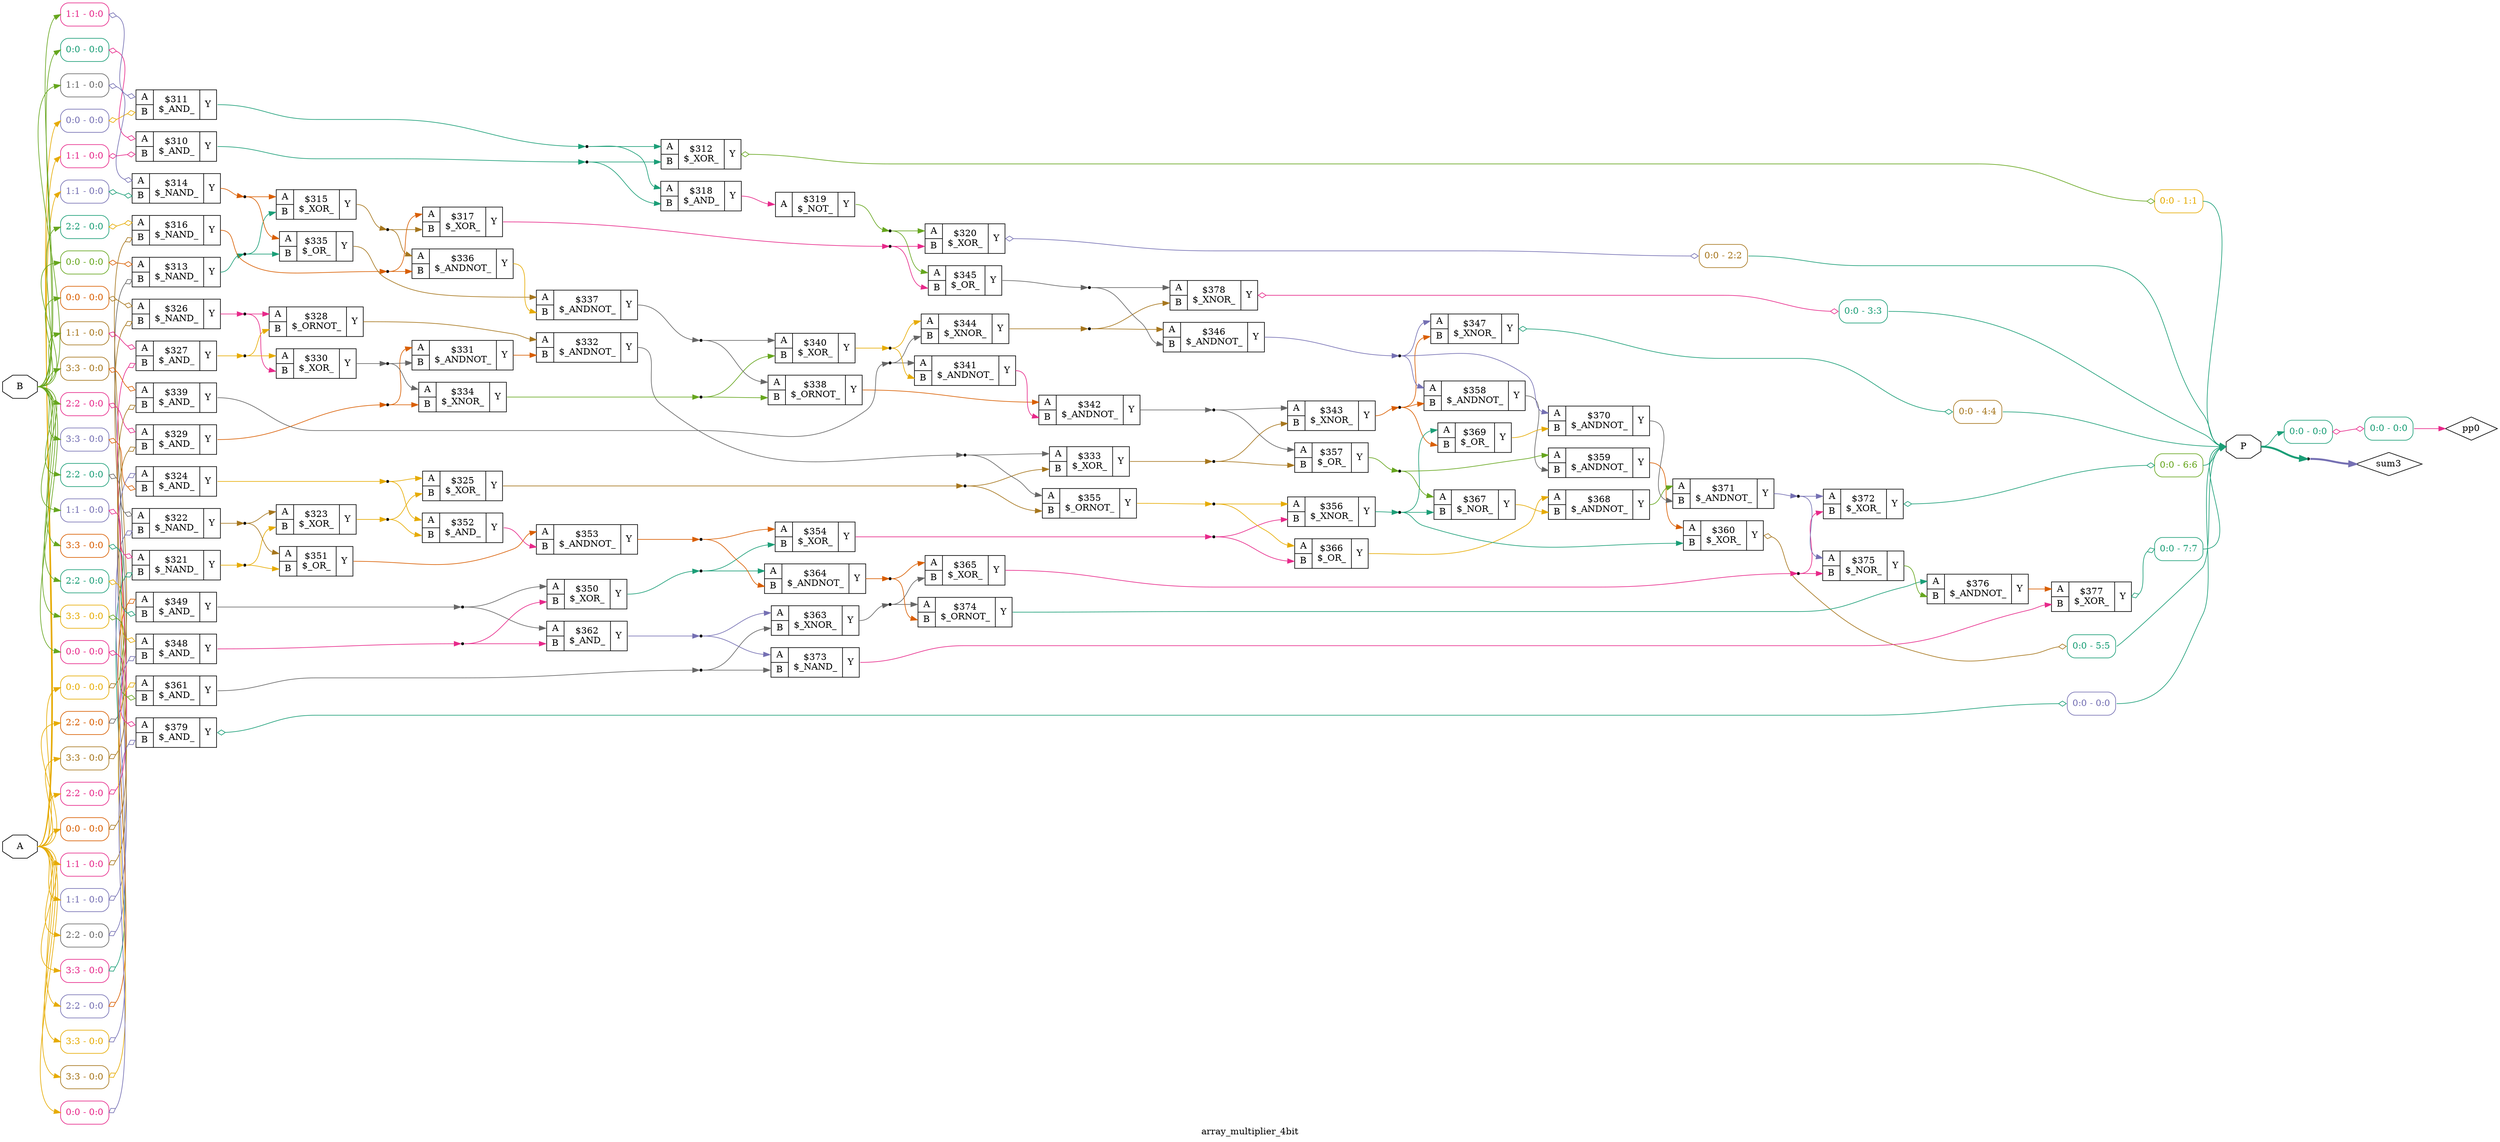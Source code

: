 digraph "array_multiplier_4bit" {
label="array_multiplier_4bit";
rankdir="LR";
remincross=true;
n63 [ shape=octagon, label="A", color="black", fontcolor="black"];
n64 [ shape=octagon, label="B", color="black", fontcolor="black"];
n65 [ shape=octagon, label="P", color="black", fontcolor="black"];
n66 [ shape=diamond, label="pp0", color="black", fontcolor="black"];
n67 [ shape=diamond, label="sum3", color="black", fontcolor="black"];
c69 [ shape=record, label="{{<p63> A|<p64> B}|$310\n$_AND_|{<p68> Y}}",  ];
x0 [ shape=record, style=rounded, label="<s0> 0:0 - 0:0 ", colorscheme="dark28", color="1", fontcolor="1" ];
x0:e -> c69:p63:w [arrowhead=odiamond, arrowtail=odiamond, dir=both, colorscheme="dark28", color="4", fontcolor="4", label=""];
x1 [ shape=record, style=rounded, label="<s0> 1:1 - 0:0 ", colorscheme="dark28", color="4", fontcolor="4" ];
x1:e -> c69:p64:w [arrowhead=odiamond, arrowtail=odiamond, dir=both, colorscheme="dark28", color="4", fontcolor="4", label=""];
c70 [ shape=record, label="{{<p63> A|<p64> B}|$311\n$_AND_|{<p68> Y}}",  ];
x2 [ shape=record, style=rounded, label="<s0> 1:1 - 0:0 ", colorscheme="dark28", color="4", fontcolor="4" ];
x2:e -> c70:p63:w [arrowhead=odiamond, arrowtail=odiamond, dir=both, colorscheme="dark28", color="3", fontcolor="3", label=""];
x3 [ shape=record, style=rounded, label="<s0> 0:0 - 0:0 ", colorscheme="dark28", color="3", fontcolor="3" ];
x3:e -> c70:p64:w [arrowhead=odiamond, arrowtail=odiamond, dir=both, colorscheme="dark28", color="6", fontcolor="6", label=""];
c71 [ shape=record, label="{{<p63> A|<p64> B}|$312\n$_XOR_|{<p68> Y}}",  ];
x4 [ shape=record, style=rounded, label="<s0> 0:0 - 1:1 ", colorscheme="dark28", color="6", fontcolor="6" ];
c71:p68:e -> x4:w [arrowhead=odiamond, arrowtail=odiamond, dir=both, colorscheme="dark28", color="5", fontcolor="5", label=""];
c72 [ shape=record, label="{{<p63> A|<p64> B}|$313\n$_NAND_|{<p68> Y}}",  ];
x5 [ shape=record, style=rounded, label="<s0> 0:0 - 0:0 ", colorscheme="dark28", color="5", fontcolor="5" ];
x5:e -> c72:p63:w [arrowhead=odiamond, arrowtail=odiamond, dir=both, colorscheme="dark28", color="2", fontcolor="2", label=""];
x6 [ shape=record, style=rounded, label="<s0> 2:2 - 0:0 ", colorscheme="dark28", color="2", fontcolor="2" ];
x6:e -> c72:p64:w [arrowhead=odiamond, arrowtail=odiamond, dir=both, colorscheme="dark28", color="8", fontcolor="8", label=""];
c73 [ shape=record, label="{{<p63> A|<p64> B}|$314\n$_NAND_|{<p68> Y}}",  ];
x7 [ shape=record, style=rounded, label="<s0> 1:1 - 0:0 ", colorscheme="dark28", color="8", fontcolor="8" ];
x7:e -> c73:p63:w [arrowhead=odiamond, arrowtail=odiamond, dir=both, colorscheme="dark28", color="3", fontcolor="3", label=""];
x8 [ shape=record, style=rounded, label="<s0> 1:1 - 0:0 ", colorscheme="dark28", color="3", fontcolor="3" ];
x8:e -> c73:p64:w [arrowhead=odiamond, arrowtail=odiamond, dir=both, colorscheme="dark28", color="1", fontcolor="1", label=""];
c74 [ shape=record, label="{{<p63> A|<p64> B}|$315\n$_XOR_|{<p68> Y}}",  ];
c75 [ shape=record, label="{{<p63> A|<p64> B}|$316\n$_NAND_|{<p68> Y}}",  ];
x9 [ shape=record, style=rounded, label="<s0> 2:2 - 0:0 ", colorscheme="dark28", color="1", fontcolor="1" ];
x9:e -> c75:p63:w [arrowhead=odiamond, arrowtail=odiamond, dir=both, colorscheme="dark28", color="6", fontcolor="6", label=""];
x10 [ shape=record, style=rounded, label="<s0> 0:0 - 0:0 ", colorscheme="dark28", color="6", fontcolor="6" ];
x10:e -> c75:p64:w [arrowhead=odiamond, arrowtail=odiamond, dir=both, colorscheme="dark28", color="7", fontcolor="7", label=""];
c76 [ shape=record, label="{{<p63> A|<p64> B}|$317\n$_XOR_|{<p68> Y}}",  ];
c77 [ shape=record, label="{{<p63> A|<p64> B}|$318\n$_AND_|{<p68> Y}}",  ];
c78 [ shape=record, label="{{<p63> A}|$319\n$_NOT_|{<p68> Y}}",  ];
c79 [ shape=record, label="{{<p63> A|<p64> B}|$320\n$_XOR_|{<p68> Y}}",  ];
x11 [ shape=record, style=rounded, label="<s0> 0:0 - 2:2 ", colorscheme="dark28", color="7", fontcolor="7" ];
c79:p68:e -> x11:w [arrowhead=odiamond, arrowtail=odiamond, dir=both, colorscheme="dark28", color="3", fontcolor="3", label=""];
c80 [ shape=record, label="{{<p63> A|<p64> B}|$321\n$_NAND_|{<p68> Y}}",  ];
x12 [ shape=record, style=rounded, label="<s0> 1:1 - 0:0 ", colorscheme="dark28", color="3", fontcolor="3" ];
x12:e -> c80:p63:w [arrowhead=odiamond, arrowtail=odiamond, dir=both, colorscheme="dark28", color="4", fontcolor="4", label=""];
x13 [ shape=record, style=rounded, label="<s0> 3:3 - 0:0 ", colorscheme="dark28", color="4", fontcolor="4" ];
x13:e -> c80:p64:w [arrowhead=odiamond, arrowtail=odiamond, dir=both, colorscheme="dark28", color="1", fontcolor="1", label=""];
c81 [ shape=record, label="{{<p63> A|<p64> B}|$322\n$_NAND_|{<p68> Y}}",  ];
x14 [ shape=record, style=rounded, label="<s0> 2:2 - 0:0 ", colorscheme="dark28", color="1", fontcolor="1" ];
x14:e -> c81:p63:w [arrowhead=odiamond, arrowtail=odiamond, dir=both, colorscheme="dark28", color="8", fontcolor="8", label=""];
x15 [ shape=record, style=rounded, label="<s0> 2:2 - 0:0 ", colorscheme="dark28", color="8", fontcolor="8" ];
x15:e -> c81:p64:w [arrowhead=odiamond, arrowtail=odiamond, dir=both, colorscheme="dark28", color="3", fontcolor="3", label=""];
c82 [ shape=record, label="{{<p63> A|<p64> B}|$323\n$_XOR_|{<p68> Y}}",  ];
c83 [ shape=record, label="{{<p63> A|<p64> B}|$324\n$_AND_|{<p68> Y}}",  ];
x16 [ shape=record, style=rounded, label="<s0> 1:1 - 0:0 ", colorscheme="dark28", color="3", fontcolor="3" ];
x16:e -> c83:p63:w [arrowhead=odiamond, arrowtail=odiamond, dir=both, colorscheme="dark28", color="3", fontcolor="3", label=""];
x17 [ shape=record, style=rounded, label="<s0> 3:3 - 0:0 ", colorscheme="dark28", color="3", fontcolor="3" ];
x17:e -> c83:p64:w [arrowhead=odiamond, arrowtail=odiamond, dir=both, colorscheme="dark28", color="2", fontcolor="2", label=""];
c84 [ shape=record, label="{{<p63> A|<p64> B}|$325\n$_XOR_|{<p68> Y}}",  ];
c85 [ shape=record, label="{{<p63> A|<p64> B}|$326\n$_NAND_|{<p68> Y}}",  ];
x18 [ shape=record, style=rounded, label="<s0> 0:0 - 0:0 ", colorscheme="dark28", color="2", fontcolor="2" ];
x18:e -> c85:p63:w [arrowhead=odiamond, arrowtail=odiamond, dir=both, colorscheme="dark28", color="7", fontcolor="7", label=""];
x19 [ shape=record, style=rounded, label="<s0> 3:3 - 0:0 ", colorscheme="dark28", color="7", fontcolor="7" ];
x19:e -> c85:p64:w [arrowhead=odiamond, arrowtail=odiamond, dir=both, colorscheme="dark28", color="7", fontcolor="7", label=""];
c86 [ shape=record, label="{{<p63> A|<p64> B}|$327\n$_AND_|{<p68> Y}}",  ];
x20 [ shape=record, style=rounded, label="<s0> 1:1 - 0:0 ", colorscheme="dark28", color="7", fontcolor="7" ];
x20:e -> c86:p63:w [arrowhead=odiamond, arrowtail=odiamond, dir=both, colorscheme="dark28", color="4", fontcolor="4", label=""];
x21 [ shape=record, style=rounded, label="<s0> 2:2 - 0:0 ", colorscheme="dark28", color="4", fontcolor="4" ];
x21:e -> c86:p64:w [arrowhead=odiamond, arrowtail=odiamond, dir=both, colorscheme="dark28", color="4", fontcolor="4", label=""];
c87 [ shape=record, label="{{<p63> A|<p64> B}|$328\n$_ORNOT_|{<p68> Y}}",  ];
c88 [ shape=record, label="{{<p63> A|<p64> B}|$329\n$_AND_|{<p68> Y}}",  ];
x22 [ shape=record, style=rounded, label="<s0> 2:2 - 0:0 ", colorscheme="dark28", color="4", fontcolor="4" ];
x22:e -> c88:p63:w [arrowhead=odiamond, arrowtail=odiamond, dir=both, colorscheme="dark28", color="4", fontcolor="4", label=""];
x23 [ shape=record, style=rounded, label="<s0> 1:1 - 0:0 ", colorscheme="dark28", color="4", fontcolor="4" ];
x23:e -> c88:p64:w [arrowhead=odiamond, arrowtail=odiamond, dir=both, colorscheme="dark28", color="7", fontcolor="7", label=""];
c89 [ shape=record, label="{{<p63> A|<p64> B}|$330\n$_XOR_|{<p68> Y}}",  ];
c90 [ shape=record, label="{{<p63> A|<p64> B}|$331\n$_ANDNOT_|{<p68> Y}}",  ];
c91 [ shape=record, label="{{<p63> A|<p64> B}|$332\n$_ANDNOT_|{<p68> Y}}",  ];
c92 [ shape=record, label="{{<p63> A|<p64> B}|$333\n$_XOR_|{<p68> Y}}",  ];
c93 [ shape=record, label="{{<p63> A|<p64> B}|$334\n$_XNOR_|{<p68> Y}}",  ];
c94 [ shape=record, label="{{<p63> A|<p64> B}|$335\n$_OR_|{<p68> Y}}",  ];
c95 [ shape=record, label="{{<p63> A|<p64> B}|$336\n$_ANDNOT_|{<p68> Y}}",  ];
c96 [ shape=record, label="{{<p63> A|<p64> B}|$337\n$_ANDNOT_|{<p68> Y}}",  ];
c97 [ shape=record, label="{{<p63> A|<p64> B}|$338\n$_ORNOT_|{<p68> Y}}",  ];
c98 [ shape=record, label="{{<p63> A|<p64> B}|$339\n$_AND_|{<p68> Y}}",  ];
x24 [ shape=record, style=rounded, label="<s0> 3:3 - 0:0 ", colorscheme="dark28", color="7", fontcolor="7" ];
x24:e -> c98:p63:w [arrowhead=odiamond, arrowtail=odiamond, dir=both, colorscheme="dark28", color="2", fontcolor="2", label=""];
x25 [ shape=record, style=rounded, label="<s0> 0:0 - 0:0 ", colorscheme="dark28", color="2", fontcolor="2" ];
x25:e -> c98:p64:w [arrowhead=odiamond, arrowtail=odiamond, dir=both, colorscheme="dark28", color="7", fontcolor="7", label=""];
c99 [ shape=record, label="{{<p63> A|<p64> B}|$340\n$_XOR_|{<p68> Y}}",  ];
c100 [ shape=record, label="{{<p63> A|<p64> B}|$341\n$_ANDNOT_|{<p68> Y}}",  ];
c101 [ shape=record, label="{{<p63> A|<p64> B}|$342\n$_ANDNOT_|{<p68> Y}}",  ];
c102 [ shape=record, label="{{<p63> A|<p64> B}|$343\n$_XNOR_|{<p68> Y}}",  ];
c103 [ shape=record, label="{{<p63> A|<p64> B}|$344\n$_XNOR_|{<p68> Y}}",  ];
c104 [ shape=record, label="{{<p63> A|<p64> B}|$345\n$_OR_|{<p68> Y}}",  ];
c105 [ shape=record, label="{{<p63> A|<p64> B}|$346\n$_ANDNOT_|{<p68> Y}}",  ];
c106 [ shape=record, label="{{<p63> A|<p64> B}|$347\n$_XNOR_|{<p68> Y}}",  ];
x26 [ shape=record, style=rounded, label="<s0> 0:0 - 4:4 ", colorscheme="dark28", color="7", fontcolor="7" ];
c106:p68:e -> x26:w [arrowhead=odiamond, arrowtail=odiamond, dir=both, colorscheme="dark28", color="1", fontcolor="1", label=""];
c107 [ shape=record, label="{{<p63> A|<p64> B}|$348\n$_AND_|{<p68> Y}}",  ];
x27 [ shape=record, style=rounded, label="<s0> 2:2 - 0:0 ", colorscheme="dark28", color="1", fontcolor="1" ];
x27:e -> c107:p63:w [arrowhead=odiamond, arrowtail=odiamond, dir=both, colorscheme="dark28", color="6", fontcolor="6", label=""];
x28 [ shape=record, style=rounded, label="<s0> 3:3 - 0:0 ", colorscheme="dark28", color="6", fontcolor="6" ];
x28:e -> c107:p64:w [arrowhead=odiamond, arrowtail=odiamond, dir=both, colorscheme="dark28", color="3", fontcolor="3", label=""];
c108 [ shape=record, label="{{<p63> A|<p64> B}|$349\n$_AND_|{<p68> Y}}",  ];
x29 [ shape=record, style=rounded, label="<s0> 2:2 - 0:0 ", colorscheme="dark28", color="3", fontcolor="3" ];
x29:e -> c108:p63:w [arrowhead=odiamond, arrowtail=odiamond, dir=both, colorscheme="dark28", color="2", fontcolor="2", label=""];
x30 [ shape=record, style=rounded, label="<s0> 3:3 - 0:0 ", colorscheme="dark28", color="2", fontcolor="2" ];
x30:e -> c108:p64:w [arrowhead=odiamond, arrowtail=odiamond, dir=both, colorscheme="dark28", color="1", fontcolor="1", label=""];
c109 [ shape=record, label="{{<p63> A|<p64> B}|$350\n$_XOR_|{<p68> Y}}",  ];
c110 [ shape=record, label="{{<p63> A|<p64> B}|$351\n$_OR_|{<p68> Y}}",  ];
c111 [ shape=record, label="{{<p63> A|<p64> B}|$352\n$_AND_|{<p68> Y}}",  ];
c112 [ shape=record, label="{{<p63> A|<p64> B}|$353\n$_ANDNOT_|{<p68> Y}}",  ];
c113 [ shape=record, label="{{<p63> A|<p64> B}|$354\n$_XOR_|{<p68> Y}}",  ];
c114 [ shape=record, label="{{<p63> A|<p64> B}|$355\n$_ORNOT_|{<p68> Y}}",  ];
c115 [ shape=record, label="{{<p63> A|<p64> B}|$356\n$_XNOR_|{<p68> Y}}",  ];
c116 [ shape=record, label="{{<p63> A|<p64> B}|$357\n$_OR_|{<p68> Y}}",  ];
c117 [ shape=record, label="{{<p63> A|<p64> B}|$358\n$_ANDNOT_|{<p68> Y}}",  ];
c118 [ shape=record, label="{{<p63> A|<p64> B}|$359\n$_ANDNOT_|{<p68> Y}}",  ];
c119 [ shape=record, label="{{<p63> A|<p64> B}|$360\n$_XOR_|{<p68> Y}}",  ];
x31 [ shape=record, style=rounded, label="<s0> 0:0 - 5:5 ", colorscheme="dark28", color="1", fontcolor="1" ];
c119:p68:e -> x31:w [arrowhead=odiamond, arrowtail=odiamond, dir=both, colorscheme="dark28", color="7", fontcolor="7", label=""];
c120 [ shape=record, label="{{<p63> A|<p64> B}|$361\n$_AND_|{<p68> Y}}",  ];
x32 [ shape=record, style=rounded, label="<s0> 3:3 - 0:0 ", colorscheme="dark28", color="7", fontcolor="7" ];
x32:e -> c120:p63:w [arrowhead=odiamond, arrowtail=odiamond, dir=both, colorscheme="dark28", color="6", fontcolor="6", label=""];
x33 [ shape=record, style=rounded, label="<s0> 3:3 - 0:0 ", colorscheme="dark28", color="6", fontcolor="6" ];
x33:e -> c120:p64:w [arrowhead=odiamond, arrowtail=odiamond, dir=both, colorscheme="dark28", color="5", fontcolor="5", label=""];
c121 [ shape=record, label="{{<p63> A|<p64> B}|$362\n$_AND_|{<p68> Y}}",  ];
c122 [ shape=record, label="{{<p63> A|<p64> B}|$363\n$_XNOR_|{<p68> Y}}",  ];
c123 [ shape=record, label="{{<p63> A|<p64> B}|$364\n$_ANDNOT_|{<p68> Y}}",  ];
c124 [ shape=record, label="{{<p63> A|<p64> B}|$365\n$_XOR_|{<p68> Y}}",  ];
c125 [ shape=record, label="{{<p63> A|<p64> B}|$366\n$_OR_|{<p68> Y}}",  ];
c126 [ shape=record, label="{{<p63> A|<p64> B}|$367\n$_NOR_|{<p68> Y}}",  ];
c127 [ shape=record, label="{{<p63> A|<p64> B}|$368\n$_ANDNOT_|{<p68> Y}}",  ];
c128 [ shape=record, label="{{<p63> A|<p64> B}|$369\n$_OR_|{<p68> Y}}",  ];
c129 [ shape=record, label="{{<p63> A|<p64> B}|$370\n$_ANDNOT_|{<p68> Y}}",  ];
c130 [ shape=record, label="{{<p63> A|<p64> B}|$371\n$_ANDNOT_|{<p68> Y}}",  ];
c131 [ shape=record, label="{{<p63> A|<p64> B}|$372\n$_XOR_|{<p68> Y}}",  ];
x34 [ shape=record, style=rounded, label="<s0> 0:0 - 6:6 ", colorscheme="dark28", color="5", fontcolor="5" ];
c131:p68:e -> x34:w [arrowhead=odiamond, arrowtail=odiamond, dir=both, colorscheme="dark28", color="1", fontcolor="1", label=""];
c132 [ shape=record, label="{{<p63> A|<p64> B}|$373\n$_NAND_|{<p68> Y}}",  ];
c133 [ shape=record, label="{{<p63> A|<p64> B}|$374\n$_ORNOT_|{<p68> Y}}",  ];
c134 [ shape=record, label="{{<p63> A|<p64> B}|$375\n$_NOR_|{<p68> Y}}",  ];
c135 [ shape=record, label="{{<p63> A|<p64> B}|$376\n$_ANDNOT_|{<p68> Y}}",  ];
c136 [ shape=record, label="{{<p63> A|<p64> B}|$377\n$_XOR_|{<p68> Y}}",  ];
x35 [ shape=record, style=rounded, label="<s0> 0:0 - 7:7 ", colorscheme="dark28", color="1", fontcolor="1" ];
c136:p68:e -> x35:w [arrowhead=odiamond, arrowtail=odiamond, dir=both, colorscheme="dark28", color="1", fontcolor="1", label=""];
c137 [ shape=record, label="{{<p63> A|<p64> B}|$378\n$_XNOR_|{<p68> Y}}",  ];
x36 [ shape=record, style=rounded, label="<s0> 0:0 - 3:3 ", colorscheme="dark28", color="1", fontcolor="1" ];
c137:p68:e -> x36:w [arrowhead=odiamond, arrowtail=odiamond, dir=both, colorscheme="dark28", color="4", fontcolor="4", label=""];
c138 [ shape=record, label="{{<p63> A|<p64> B}|$379\n$_AND_|{<p68> Y}}",  ];
x37 [ shape=record, style=rounded, label="<s0> 0:0 - 0:0 ", colorscheme="dark28", color="4", fontcolor="4" ];
x37:e -> c138:p63:w [arrowhead=odiamond, arrowtail=odiamond, dir=both, colorscheme="dark28", color="4", fontcolor="4", label=""];
x38 [ shape=record, style=rounded, label="<s0> 0:0 - 0:0 ", colorscheme="dark28", color="4", fontcolor="4" ];
x38:e -> c138:p64:w [arrowhead=odiamond, arrowtail=odiamond, dir=both, colorscheme="dark28", color="3", fontcolor="3", label=""];
x39 [ shape=record, style=rounded, label="<s0> 0:0 - 0:0 ", colorscheme="dark28", color="3", fontcolor="3" ];
c138:p68:e -> x39:w [arrowhead=odiamond, arrowtail=odiamond, dir=both, colorscheme="dark28", color="1", fontcolor="1", label=""];
x40 [ shape=record, style=rounded, label="<s0> 0:0 - 0:0 ", colorscheme="dark28", color="1", fontcolor="1" ];
x41 [ shape=record, style=rounded, label="<s0> 0:0 - 0:0 ", colorscheme="dark28", color="1", fontcolor="1" ];
x40:e -> x41:w [arrowhead=odiamond, arrowtail=odiamond, dir=both, colorscheme="dark28", color="4", fontcolor="4", label=""];
x42 [shape=point, ];
n1 [ shape=point ];
c69:p68:e -> n1:w [colorscheme="dark28", color="1", fontcolor="1", label=""];
n1:e -> c71:p64:w [colorscheme="dark28", color="1", fontcolor="1", label=""];
n1:e -> c77:p64:w [colorscheme="dark28", color="1", fontcolor="1", label=""];
n10 [ shape=point ];
c80:p68:e -> n10:w [colorscheme="dark28", color="6", fontcolor="6", label=""];
n10:e -> c110:p64:w [colorscheme="dark28", color="6", fontcolor="6", label=""];
n10:e -> c82:p64:w [colorscheme="dark28", color="6", fontcolor="6", label=""];
n11 [ shape=point ];
c81:p68:e -> n11:w [colorscheme="dark28", color="7", fontcolor="7", label=""];
n11:e -> c110:p63:w [colorscheme="dark28", color="7", fontcolor="7", label=""];
n11:e -> c82:p63:w [colorscheme="dark28", color="7", fontcolor="7", label=""];
n12 [ shape=point ];
c82:p68:e -> n12:w [colorscheme="dark28", color="6", fontcolor="6", label=""];
n12:e -> c111:p64:w [colorscheme="dark28", color="6", fontcolor="6", label=""];
n12:e -> c84:p64:w [colorscheme="dark28", color="6", fontcolor="6", label=""];
n13 [ shape=point ];
c83:p68:e -> n13:w [colorscheme="dark28", color="6", fontcolor="6", label=""];
n13:e -> c111:p63:w [colorscheme="dark28", color="6", fontcolor="6", label=""];
n13:e -> c84:p63:w [colorscheme="dark28", color="6", fontcolor="6", label=""];
n14 [ shape=point ];
c84:p68:e -> n14:w [colorscheme="dark28", color="7", fontcolor="7", label=""];
n14:e -> c114:p64:w [colorscheme="dark28", color="7", fontcolor="7", label=""];
n14:e -> c92:p64:w [colorscheme="dark28", color="7", fontcolor="7", label=""];
n15 [ shape=point ];
c85:p68:e -> n15:w [colorscheme="dark28", color="4", fontcolor="4", label=""];
n15:e -> c87:p63:w [colorscheme="dark28", color="4", fontcolor="4", label=""];
n15:e -> c89:p64:w [colorscheme="dark28", color="4", fontcolor="4", label=""];
n16 [ shape=point ];
c86:p68:e -> n16:w [colorscheme="dark28", color="6", fontcolor="6", label=""];
n16:e -> c87:p64:w [colorscheme="dark28", color="6", fontcolor="6", label=""];
n16:e -> c89:p63:w [colorscheme="dark28", color="6", fontcolor="6", label=""];
c87:p68:e -> c91:p63:w [colorscheme="dark28", color="7", fontcolor="7", label=""];
n18 [ shape=point ];
c88:p68:e -> n18:w [colorscheme="dark28", color="2", fontcolor="2", label=""];
n18:e -> c90:p63:w [colorscheme="dark28", color="2", fontcolor="2", label=""];
n18:e -> c93:p64:w [colorscheme="dark28", color="2", fontcolor="2", label=""];
n19 [ shape=point ];
c89:p68:e -> n19:w [colorscheme="dark28", color="8", fontcolor="8", label=""];
n19:e -> c90:p64:w [colorscheme="dark28", color="8", fontcolor="8", label=""];
n19:e -> c93:p63:w [colorscheme="dark28", color="8", fontcolor="8", label=""];
n2 [ shape=point ];
c70:p68:e -> n2:w [colorscheme="dark28", color="1", fontcolor="1", label=""];
n2:e -> c71:p63:w [colorscheme="dark28", color="1", fontcolor="1", label=""];
n2:e -> c77:p63:w [colorscheme="dark28", color="1", fontcolor="1", label=""];
c90:p68:e -> c91:p64:w [colorscheme="dark28", color="2", fontcolor="2", label=""];
n21 [ shape=point ];
c91:p68:e -> n21:w [colorscheme="dark28", color="8", fontcolor="8", label=""];
n21:e -> c114:p63:w [colorscheme="dark28", color="8", fontcolor="8", label=""];
n21:e -> c92:p63:w [colorscheme="dark28", color="8", fontcolor="8", label=""];
n22 [ shape=point ];
c92:p68:e -> n22:w [colorscheme="dark28", color="7", fontcolor="7", label=""];
n22:e -> c102:p64:w [colorscheme="dark28", color="7", fontcolor="7", label=""];
n22:e -> c116:p64:w [colorscheme="dark28", color="7", fontcolor="7", label=""];
n23 [ shape=point ];
c93:p68:e -> n23:w [colorscheme="dark28", color="5", fontcolor="5", label=""];
n23:e -> c97:p64:w [colorscheme="dark28", color="5", fontcolor="5", label=""];
n23:e -> c99:p64:w [colorscheme="dark28", color="5", fontcolor="5", label=""];
c94:p68:e -> c96:p63:w [colorscheme="dark28", color="7", fontcolor="7", label=""];
c95:p68:e -> c96:p64:w [colorscheme="dark28", color="6", fontcolor="6", label=""];
n26 [ shape=point ];
c96:p68:e -> n26:w [colorscheme="dark28", color="8", fontcolor="8", label=""];
n26:e -> c97:p63:w [colorscheme="dark28", color="8", fontcolor="8", label=""];
n26:e -> c99:p63:w [colorscheme="dark28", color="8", fontcolor="8", label=""];
c97:p68:e -> c101:p63:w [colorscheme="dark28", color="2", fontcolor="2", label=""];
n28 [ shape=point ];
c98:p68:e -> n28:w [colorscheme="dark28", color="8", fontcolor="8", label=""];
n28:e -> c100:p63:w [colorscheme="dark28", color="8", fontcolor="8", label=""];
n28:e -> c103:p64:w [colorscheme="dark28", color="8", fontcolor="8", label=""];
n29 [ shape=point ];
c99:p68:e -> n29:w [colorscheme="dark28", color="6", fontcolor="6", label=""];
n29:e -> c100:p64:w [colorscheme="dark28", color="6", fontcolor="6", label=""];
n29:e -> c103:p63:w [colorscheme="dark28", color="6", fontcolor="6", label=""];
n3 [ shape=point ];
c72:p68:e -> n3:w [colorscheme="dark28", color="1", fontcolor="1", label=""];
n3:e -> c74:p64:w [colorscheme="dark28", color="1", fontcolor="1", label=""];
n3:e -> c94:p64:w [colorscheme="dark28", color="1", fontcolor="1", label=""];
c100:p68:e -> c101:p64:w [colorscheme="dark28", color="4", fontcolor="4", label=""];
n31 [ shape=point ];
c101:p68:e -> n31:w [colorscheme="dark28", color="8", fontcolor="8", label=""];
n31:e -> c102:p63:w [colorscheme="dark28", color="8", fontcolor="8", label=""];
n31:e -> c116:p63:w [colorscheme="dark28", color="8", fontcolor="8", label=""];
n32 [ shape=point ];
c102:p68:e -> n32:w [colorscheme="dark28", color="2", fontcolor="2", label=""];
n32:e -> c106:p64:w [colorscheme="dark28", color="2", fontcolor="2", label=""];
n32:e -> c117:p64:w [colorscheme="dark28", color="2", fontcolor="2", label=""];
n32:e -> c128:p64:w [colorscheme="dark28", color="2", fontcolor="2", label=""];
n33 [ shape=point ];
c103:p68:e -> n33:w [colorscheme="dark28", color="7", fontcolor="7", label=""];
n33:e -> c105:p63:w [colorscheme="dark28", color="7", fontcolor="7", label=""];
n33:e -> c137:p64:w [colorscheme="dark28", color="7", fontcolor="7", label=""];
n34 [ shape=point ];
c104:p68:e -> n34:w [colorscheme="dark28", color="8", fontcolor="8", label=""];
n34:e -> c105:p64:w [colorscheme="dark28", color="8", fontcolor="8", label=""];
n34:e -> c137:p63:w [colorscheme="dark28", color="8", fontcolor="8", label=""];
n35 [ shape=point ];
c105:p68:e -> n35:w [colorscheme="dark28", color="3", fontcolor="3", label=""];
n35:e -> c106:p63:w [colorscheme="dark28", color="3", fontcolor="3", label=""];
n35:e -> c117:p63:w [colorscheme="dark28", color="3", fontcolor="3", label=""];
n35:e -> c129:p63:w [colorscheme="dark28", color="3", fontcolor="3", label=""];
n36 [ shape=point ];
c107:p68:e -> n36:w [colorscheme="dark28", color="4", fontcolor="4", label=""];
n36:e -> c109:p64:w [colorscheme="dark28", color="4", fontcolor="4", label=""];
n36:e -> c121:p64:w [colorscheme="dark28", color="4", fontcolor="4", label=""];
n37 [ shape=point ];
c108:p68:e -> n37:w [colorscheme="dark28", color="8", fontcolor="8", label=""];
n37:e -> c109:p63:w [colorscheme="dark28", color="8", fontcolor="8", label=""];
n37:e -> c121:p63:w [colorscheme="dark28", color="8", fontcolor="8", label=""];
n38 [ shape=point ];
c109:p68:e -> n38:w [colorscheme="dark28", color="1", fontcolor="1", label=""];
n38:e -> c113:p64:w [colorscheme="dark28", color="1", fontcolor="1", label=""];
n38:e -> c123:p63:w [colorscheme="dark28", color="1", fontcolor="1", label=""];
c110:p68:e -> c112:p63:w [colorscheme="dark28", color="2", fontcolor="2", label=""];
n4 [ shape=point ];
c73:p68:e -> n4:w [colorscheme="dark28", color="2", fontcolor="2", label=""];
n4:e -> c74:p63:w [colorscheme="dark28", color="2", fontcolor="2", label=""];
n4:e -> c94:p63:w [colorscheme="dark28", color="2", fontcolor="2", label=""];
c111:p68:e -> c112:p64:w [colorscheme="dark28", color="4", fontcolor="4", label=""];
n41 [ shape=point ];
c112:p68:e -> n41:w [colorscheme="dark28", color="2", fontcolor="2", label=""];
n41:e -> c113:p63:w [colorscheme="dark28", color="2", fontcolor="2", label=""];
n41:e -> c123:p64:w [colorscheme="dark28", color="2", fontcolor="2", label=""];
n42 [ shape=point ];
c113:p68:e -> n42:w [colorscheme="dark28", color="4", fontcolor="4", label=""];
n42:e -> c115:p64:w [colorscheme="dark28", color="4", fontcolor="4", label=""];
n42:e -> c125:p64:w [colorscheme="dark28", color="4", fontcolor="4", label=""];
n43 [ shape=point ];
c114:p68:e -> n43:w [colorscheme="dark28", color="6", fontcolor="6", label=""];
n43:e -> c115:p63:w [colorscheme="dark28", color="6", fontcolor="6", label=""];
n43:e -> c125:p63:w [colorscheme="dark28", color="6", fontcolor="6", label=""];
n44 [ shape=point ];
c115:p68:e -> n44:w [colorscheme="dark28", color="1", fontcolor="1", label=""];
n44:e -> c119:p64:w [colorscheme="dark28", color="1", fontcolor="1", label=""];
n44:e -> c126:p64:w [colorscheme="dark28", color="1", fontcolor="1", label=""];
n44:e -> c128:p63:w [colorscheme="dark28", color="1", fontcolor="1", label=""];
n45 [ shape=point ];
c116:p68:e -> n45:w [colorscheme="dark28", color="5", fontcolor="5", label=""];
n45:e -> c118:p63:w [colorscheme="dark28", color="5", fontcolor="5", label=""];
n45:e -> c126:p63:w [colorscheme="dark28", color="5", fontcolor="5", label=""];
c117:p68:e -> c118:p64:w [colorscheme="dark28", color="8", fontcolor="8", label=""];
c118:p68:e -> c119:p63:w [colorscheme="dark28", color="2", fontcolor="2", label=""];
n48 [ shape=point ];
c120:p68:e -> n48:w [colorscheme="dark28", color="8", fontcolor="8", label=""];
n48:e -> c122:p64:w [colorscheme="dark28", color="8", fontcolor="8", label=""];
n48:e -> c132:p64:w [colorscheme="dark28", color="8", fontcolor="8", label=""];
n49 [ shape=point ];
c121:p68:e -> n49:w [colorscheme="dark28", color="3", fontcolor="3", label=""];
n49:e -> c122:p63:w [colorscheme="dark28", color="3", fontcolor="3", label=""];
n49:e -> c132:p63:w [colorscheme="dark28", color="3", fontcolor="3", label=""];
n5 [ shape=point ];
c74:p68:e -> n5:w [colorscheme="dark28", color="7", fontcolor="7", label=""];
n5:e -> c76:p64:w [colorscheme="dark28", color="7", fontcolor="7", label=""];
n5:e -> c95:p63:w [colorscheme="dark28", color="7", fontcolor="7", label=""];
n50 [ shape=point ];
c122:p68:e -> n50:w [colorscheme="dark28", color="8", fontcolor="8", label=""];
n50:e -> c124:p64:w [colorscheme="dark28", color="8", fontcolor="8", label=""];
n50:e -> c133:p63:w [colorscheme="dark28", color="8", fontcolor="8", label=""];
n51 [ shape=point ];
c123:p68:e -> n51:w [colorscheme="dark28", color="2", fontcolor="2", label=""];
n51:e -> c124:p63:w [colorscheme="dark28", color="2", fontcolor="2", label=""];
n51:e -> c133:p64:w [colorscheme="dark28", color="2", fontcolor="2", label=""];
n52 [ shape=point ];
c124:p68:e -> n52:w [colorscheme="dark28", color="4", fontcolor="4", label=""];
n52:e -> c131:p64:w [colorscheme="dark28", color="4", fontcolor="4", label=""];
n52:e -> c134:p64:w [colorscheme="dark28", color="4", fontcolor="4", label=""];
c125:p68:e -> c127:p63:w [colorscheme="dark28", color="6", fontcolor="6", label=""];
c126:p68:e -> c127:p64:w [colorscheme="dark28", color="6", fontcolor="6", label=""];
c127:p68:e -> c130:p63:w [colorscheme="dark28", color="5", fontcolor="5", label=""];
c128:p68:e -> c129:p64:w [colorscheme="dark28", color="6", fontcolor="6", label=""];
c129:p68:e -> c130:p64:w [colorscheme="dark28", color="8", fontcolor="8", label=""];
n58 [ shape=point ];
c130:p68:e -> n58:w [colorscheme="dark28", color="3", fontcolor="3", label=""];
n58:e -> c131:p63:w [colorscheme="dark28", color="3", fontcolor="3", label=""];
n58:e -> c134:p63:w [colorscheme="dark28", color="3", fontcolor="3", label=""];
c132:p68:e -> c136:p64:w [colorscheme="dark28", color="4", fontcolor="4", label=""];
n6 [ shape=point ];
c75:p68:e -> n6:w [colorscheme="dark28", color="2", fontcolor="2", label=""];
n6:e -> c76:p63:w [colorscheme="dark28", color="2", fontcolor="2", label=""];
n6:e -> c95:p64:w [colorscheme="dark28", color="2", fontcolor="2", label=""];
c133:p68:e -> c135:p63:w [colorscheme="dark28", color="1", fontcolor="1", label=""];
c134:p68:e -> c135:p64:w [colorscheme="dark28", color="5", fontcolor="5", label=""];
c135:p68:e -> c136:p63:w [colorscheme="dark28", color="2", fontcolor="2", label=""];
n63:e -> x10:s0:w [colorscheme="dark28", color="6", fontcolor="6", label=""];
n63:e -> x13:s0:w [colorscheme="dark28", color="6", fontcolor="6", label=""];
n63:e -> x15:s0:w [colorscheme="dark28", color="6", fontcolor="6", label=""];
n63:e -> x16:s0:w [colorscheme="dark28", color="6", fontcolor="6", label=""];
n63:e -> x19:s0:w [colorscheme="dark28", color="6", fontcolor="6", label=""];
n63:e -> x1:s0:w [colorscheme="dark28", color="6", fontcolor="6", label=""];
n63:e -> x21:s0:w [colorscheme="dark28", color="6", fontcolor="6", label=""];
n63:e -> x23:s0:w [colorscheme="dark28", color="6", fontcolor="6", label=""];
n63:e -> x25:s0:w [colorscheme="dark28", color="6", fontcolor="6", label=""];
n63:e -> x28:s0:w [colorscheme="dark28", color="6", fontcolor="6", label=""];
n63:e -> x29:s0:w [colorscheme="dark28", color="6", fontcolor="6", label=""];
n63:e -> x32:s0:w [colorscheme="dark28", color="6", fontcolor="6", label=""];
n63:e -> x38:s0:w [colorscheme="dark28", color="6", fontcolor="6", label=""];
n63:e -> x3:s0:w [colorscheme="dark28", color="6", fontcolor="6", label=""];
n63:e -> x6:s0:w [colorscheme="dark28", color="6", fontcolor="6", label=""];
n63:e -> x8:s0:w [colorscheme="dark28", color="6", fontcolor="6", label=""];
n64:e -> x0:s0:w [colorscheme="dark28", color="5", fontcolor="5", label=""];
n64:e -> x12:s0:w [colorscheme="dark28", color="5", fontcolor="5", label=""];
n64:e -> x14:s0:w [colorscheme="dark28", color="5", fontcolor="5", label=""];
n64:e -> x17:s0:w [colorscheme="dark28", color="5", fontcolor="5", label=""];
n64:e -> x18:s0:w [colorscheme="dark28", color="5", fontcolor="5", label=""];
n64:e -> x20:s0:w [colorscheme="dark28", color="5", fontcolor="5", label=""];
n64:e -> x22:s0:w [colorscheme="dark28", color="5", fontcolor="5", label=""];
n64:e -> x24:s0:w [colorscheme="dark28", color="5", fontcolor="5", label=""];
n64:e -> x27:s0:w [colorscheme="dark28", color="5", fontcolor="5", label=""];
n64:e -> x2:s0:w [colorscheme="dark28", color="5", fontcolor="5", label=""];
n64:e -> x30:s0:w [colorscheme="dark28", color="5", fontcolor="5", label=""];
n64:e -> x33:s0:w [colorscheme="dark28", color="5", fontcolor="5", label=""];
n64:e -> x37:s0:w [colorscheme="dark28", color="5", fontcolor="5", label=""];
n64:e -> x5:s0:w [colorscheme="dark28", color="5", fontcolor="5", label=""];
n64:e -> x7:s0:w [colorscheme="dark28", color="5", fontcolor="5", label=""];
n64:e -> x9:s0:w [colorscheme="dark28", color="5", fontcolor="5", label=""];
x11:s0:e -> n65:w [colorscheme="dark28", color="1", fontcolor="1", label=""];
x26:s0:e -> n65:w [colorscheme="dark28", color="1", fontcolor="1", label=""];
x31:s0:e -> n65:w [colorscheme="dark28", color="1", fontcolor="1", label=""];
x34:s0:e -> n65:w [colorscheme="dark28", color="1", fontcolor="1", label=""];
x35:s0:e -> n65:w [colorscheme="dark28", color="1", fontcolor="1", label=""];
x36:s0:e -> n65:w [colorscheme="dark28", color="1", fontcolor="1", label=""];
x39:s0:e -> n65:w [colorscheme="dark28", color="1", fontcolor="1", label=""];
x4:s0:e -> n65:w [colorscheme="dark28", color="1", fontcolor="1", label=""];
n65:e -> x40:s0:w [colorscheme="dark28", color="1", fontcolor="1", label=""];
n65:e -> x42:w [colorscheme="dark28", color="1", fontcolor="1", style="setlinewidth(3)", label=""];
x41:s0:e -> n66:w [colorscheme="dark28", color="4", fontcolor="4", label=""];
x42:e -> n67:w [colorscheme="dark28", color="3", fontcolor="3", style="setlinewidth(3)", label=""];
n7 [ shape=point ];
c76:p68:e -> n7:w [colorscheme="dark28", color="4", fontcolor="4", label=""];
n7:e -> c104:p64:w [colorscheme="dark28", color="4", fontcolor="4", label=""];
n7:e -> c79:p64:w [colorscheme="dark28", color="4", fontcolor="4", label=""];
c77:p68:e -> c78:p63:w [colorscheme="dark28", color="4", fontcolor="4", label=""];
n9 [ shape=point ];
c78:p68:e -> n9:w [colorscheme="dark28", color="5", fontcolor="5", label=""];
n9:e -> c104:p63:w [colorscheme="dark28", color="5", fontcolor="5", label=""];
n9:e -> c79:p63:w [colorscheme="dark28", color="5", fontcolor="5", label=""];
}

